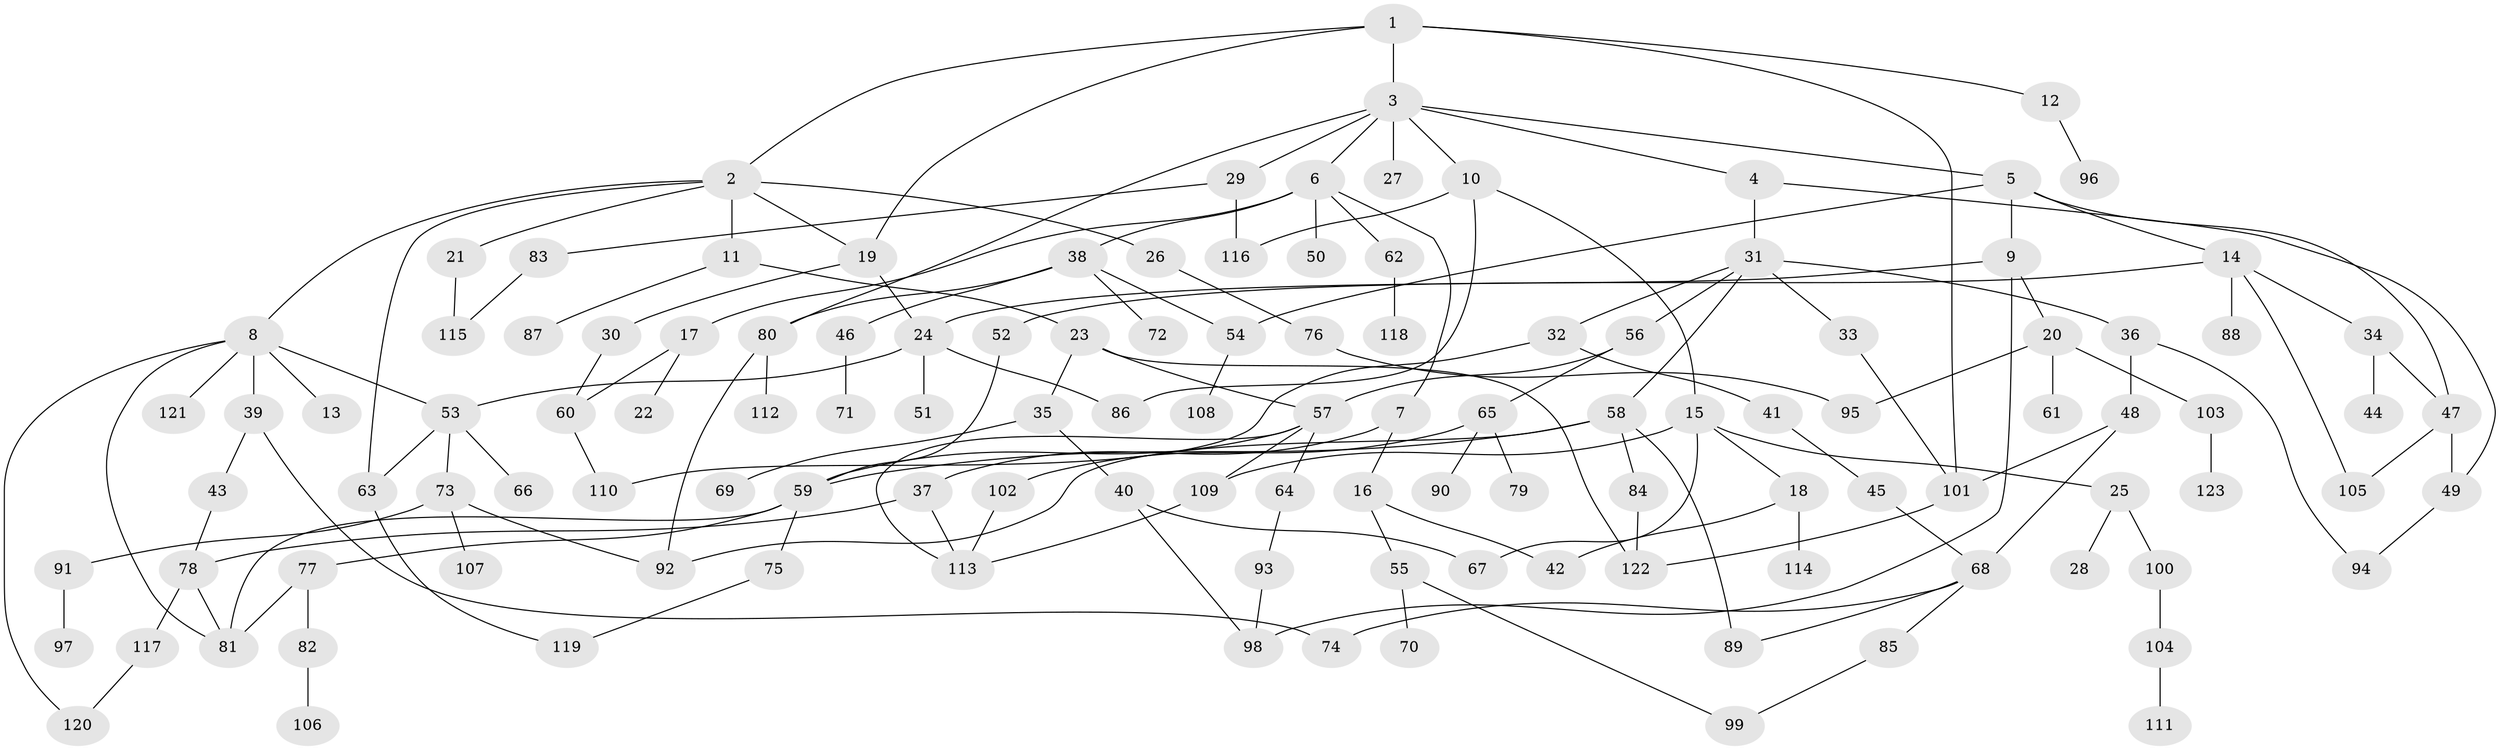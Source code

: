 // coarse degree distribution, {9: 0.011494252873563218, 10: 0.011494252873563218, 4: 0.06896551724137931, 7: 0.04597701149425287, 6: 0.08045977011494253, 5: 0.08045977011494253, 1: 0.28735632183908044, 3: 0.10344827586206896, 2: 0.3103448275862069}
// Generated by graph-tools (version 1.1) at 2025/51/02/27/25 19:51:40]
// undirected, 123 vertices, 165 edges
graph export_dot {
graph [start="1"]
  node [color=gray90,style=filled];
  1;
  2;
  3;
  4;
  5;
  6;
  7;
  8;
  9;
  10;
  11;
  12;
  13;
  14;
  15;
  16;
  17;
  18;
  19;
  20;
  21;
  22;
  23;
  24;
  25;
  26;
  27;
  28;
  29;
  30;
  31;
  32;
  33;
  34;
  35;
  36;
  37;
  38;
  39;
  40;
  41;
  42;
  43;
  44;
  45;
  46;
  47;
  48;
  49;
  50;
  51;
  52;
  53;
  54;
  55;
  56;
  57;
  58;
  59;
  60;
  61;
  62;
  63;
  64;
  65;
  66;
  67;
  68;
  69;
  70;
  71;
  72;
  73;
  74;
  75;
  76;
  77;
  78;
  79;
  80;
  81;
  82;
  83;
  84;
  85;
  86;
  87;
  88;
  89;
  90;
  91;
  92;
  93;
  94;
  95;
  96;
  97;
  98;
  99;
  100;
  101;
  102;
  103;
  104;
  105;
  106;
  107;
  108;
  109;
  110;
  111;
  112;
  113;
  114;
  115;
  116;
  117;
  118;
  119;
  120;
  121;
  122;
  123;
  1 -- 2;
  1 -- 3;
  1 -- 12;
  1 -- 101;
  1 -- 19;
  2 -- 8;
  2 -- 11;
  2 -- 19;
  2 -- 21;
  2 -- 26;
  2 -- 63;
  3 -- 4;
  3 -- 5;
  3 -- 6;
  3 -- 10;
  3 -- 27;
  3 -- 29;
  3 -- 80;
  4 -- 31;
  4 -- 49;
  5 -- 9;
  5 -- 14;
  5 -- 47;
  5 -- 54;
  6 -- 7;
  6 -- 17;
  6 -- 38;
  6 -- 50;
  6 -- 62;
  7 -- 16;
  7 -- 37;
  8 -- 13;
  8 -- 39;
  8 -- 121;
  8 -- 53;
  8 -- 120;
  8 -- 81;
  9 -- 20;
  9 -- 24;
  9 -- 98;
  10 -- 15;
  10 -- 116;
  10 -- 86;
  11 -- 23;
  11 -- 87;
  12 -- 96;
  14 -- 34;
  14 -- 52;
  14 -- 88;
  14 -- 105;
  15 -- 18;
  15 -- 25;
  15 -- 67;
  15 -- 109;
  16 -- 55;
  16 -- 42;
  17 -- 22;
  17 -- 60;
  18 -- 42;
  18 -- 114;
  19 -- 30;
  19 -- 24;
  20 -- 61;
  20 -- 103;
  20 -- 95;
  21 -- 115;
  23 -- 35;
  23 -- 57;
  23 -- 122;
  24 -- 51;
  24 -- 53;
  24 -- 86;
  25 -- 28;
  25 -- 100;
  26 -- 76;
  29 -- 83;
  29 -- 116;
  30 -- 60;
  31 -- 32;
  31 -- 33;
  31 -- 36;
  31 -- 56;
  31 -- 58;
  32 -- 41;
  32 -- 110;
  33 -- 101;
  34 -- 44;
  34 -- 47;
  35 -- 40;
  35 -- 69;
  36 -- 48;
  36 -- 94;
  37 -- 78;
  37 -- 113;
  38 -- 46;
  38 -- 54;
  38 -- 72;
  38 -- 80;
  39 -- 43;
  39 -- 74;
  40 -- 98;
  40 -- 67;
  41 -- 45;
  43 -- 78;
  45 -- 68;
  46 -- 71;
  47 -- 49;
  47 -- 105;
  48 -- 68;
  48 -- 101;
  49 -- 94;
  52 -- 59;
  53 -- 63;
  53 -- 66;
  53 -- 73;
  54 -- 108;
  55 -- 70;
  55 -- 99;
  56 -- 65;
  56 -- 57;
  57 -- 59;
  57 -- 64;
  57 -- 109;
  57 -- 113;
  58 -- 84;
  58 -- 89;
  58 -- 92;
  58 -- 59;
  59 -- 75;
  59 -- 77;
  59 -- 81;
  60 -- 110;
  62 -- 118;
  63 -- 119;
  64 -- 93;
  65 -- 79;
  65 -- 90;
  65 -- 102;
  68 -- 85;
  68 -- 74;
  68 -- 89;
  73 -- 91;
  73 -- 107;
  73 -- 92;
  75 -- 119;
  76 -- 95;
  77 -- 82;
  77 -- 81;
  78 -- 81;
  78 -- 117;
  80 -- 112;
  80 -- 92;
  82 -- 106;
  83 -- 115;
  84 -- 122;
  85 -- 99;
  91 -- 97;
  93 -- 98;
  100 -- 104;
  101 -- 122;
  102 -- 113;
  103 -- 123;
  104 -- 111;
  109 -- 113;
  117 -- 120;
}
